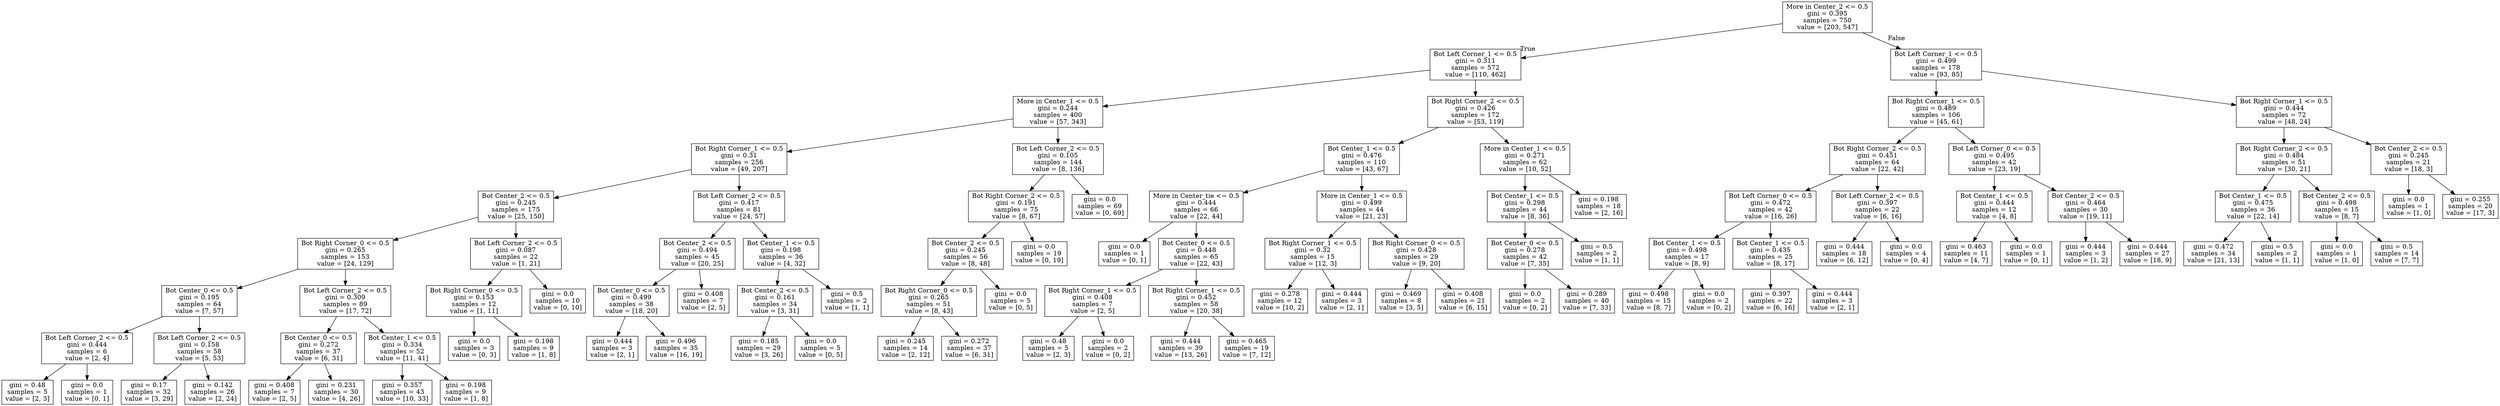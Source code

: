 digraph Tree {
node [shape=box] ;
0 [label="More in Center_2 <= 0.5\ngini = 0.395\nsamples = 750\nvalue = [203, 547]"] ;
1 [label="Bot Left Corner_1 <= 0.5\ngini = 0.311\nsamples = 572\nvalue = [110, 462]"] ;
0 -> 1 [labeldistance=2.5, labelangle=45, headlabel="True"] ;
2 [label="More in Center_1 <= 0.5\ngini = 0.244\nsamples = 400\nvalue = [57, 343]"] ;
1 -> 2 ;
3 [label="Bot Right Corner_1 <= 0.5\ngini = 0.31\nsamples = 256\nvalue = [49, 207]"] ;
2 -> 3 ;
4 [label="Bot Center_2 <= 0.5\ngini = 0.245\nsamples = 175\nvalue = [25, 150]"] ;
3 -> 4 ;
5 [label="Bot Right Corner_0 <= 0.5\ngini = 0.265\nsamples = 153\nvalue = [24, 129]"] ;
4 -> 5 ;
6 [label="Bot Center_0 <= 0.5\ngini = 0.195\nsamples = 64\nvalue = [7, 57]"] ;
5 -> 6 ;
7 [label="Bot Left Corner_2 <= 0.5\ngini = 0.444\nsamples = 6\nvalue = [2, 4]"] ;
6 -> 7 ;
8 [label="gini = 0.48\nsamples = 5\nvalue = [2, 3]"] ;
7 -> 8 ;
9 [label="gini = 0.0\nsamples = 1\nvalue = [0, 1]"] ;
7 -> 9 ;
10 [label="Bot Left Corner_2 <= 0.5\ngini = 0.158\nsamples = 58\nvalue = [5, 53]"] ;
6 -> 10 ;
11 [label="gini = 0.17\nsamples = 32\nvalue = [3, 29]"] ;
10 -> 11 ;
12 [label="gini = 0.142\nsamples = 26\nvalue = [2, 24]"] ;
10 -> 12 ;
13 [label="Bot Left Corner_2 <= 0.5\ngini = 0.309\nsamples = 89\nvalue = [17, 72]"] ;
5 -> 13 ;
14 [label="Bot Center_0 <= 0.5\ngini = 0.272\nsamples = 37\nvalue = [6, 31]"] ;
13 -> 14 ;
15 [label="gini = 0.408\nsamples = 7\nvalue = [2, 5]"] ;
14 -> 15 ;
16 [label="gini = 0.231\nsamples = 30\nvalue = [4, 26]"] ;
14 -> 16 ;
17 [label="Bot Center_1 <= 0.5\ngini = 0.334\nsamples = 52\nvalue = [11, 41]"] ;
13 -> 17 ;
18 [label="gini = 0.357\nsamples = 43\nvalue = [10, 33]"] ;
17 -> 18 ;
19 [label="gini = 0.198\nsamples = 9\nvalue = [1, 8]"] ;
17 -> 19 ;
20 [label="Bot Left Corner_2 <= 0.5\ngini = 0.087\nsamples = 22\nvalue = [1, 21]"] ;
4 -> 20 ;
21 [label="Bot Right Corner_0 <= 0.5\ngini = 0.153\nsamples = 12\nvalue = [1, 11]"] ;
20 -> 21 ;
22 [label="gini = 0.0\nsamples = 3\nvalue = [0, 3]"] ;
21 -> 22 ;
23 [label="gini = 0.198\nsamples = 9\nvalue = [1, 8]"] ;
21 -> 23 ;
24 [label="gini = 0.0\nsamples = 10\nvalue = [0, 10]"] ;
20 -> 24 ;
25 [label="Bot Left Corner_2 <= 0.5\ngini = 0.417\nsamples = 81\nvalue = [24, 57]"] ;
3 -> 25 ;
26 [label="Bot Center_2 <= 0.5\ngini = 0.494\nsamples = 45\nvalue = [20, 25]"] ;
25 -> 26 ;
27 [label="Bot Center_0 <= 0.5\ngini = 0.499\nsamples = 38\nvalue = [18, 20]"] ;
26 -> 27 ;
28 [label="gini = 0.444\nsamples = 3\nvalue = [2, 1]"] ;
27 -> 28 ;
29 [label="gini = 0.496\nsamples = 35\nvalue = [16, 19]"] ;
27 -> 29 ;
30 [label="gini = 0.408\nsamples = 7\nvalue = [2, 5]"] ;
26 -> 30 ;
31 [label="Bot Center_1 <= 0.5\ngini = 0.198\nsamples = 36\nvalue = [4, 32]"] ;
25 -> 31 ;
32 [label="Bot Center_2 <= 0.5\ngini = 0.161\nsamples = 34\nvalue = [3, 31]"] ;
31 -> 32 ;
33 [label="gini = 0.185\nsamples = 29\nvalue = [3, 26]"] ;
32 -> 33 ;
34 [label="gini = 0.0\nsamples = 5\nvalue = [0, 5]"] ;
32 -> 34 ;
35 [label="gini = 0.5\nsamples = 2\nvalue = [1, 1]"] ;
31 -> 35 ;
36 [label="Bot Left Corner_2 <= 0.5\ngini = 0.105\nsamples = 144\nvalue = [8, 136]"] ;
2 -> 36 ;
37 [label="Bot Right Corner_2 <= 0.5\ngini = 0.191\nsamples = 75\nvalue = [8, 67]"] ;
36 -> 37 ;
38 [label="Bot Center_2 <= 0.5\ngini = 0.245\nsamples = 56\nvalue = [8, 48]"] ;
37 -> 38 ;
39 [label="Bot Right Corner_0 <= 0.5\ngini = 0.265\nsamples = 51\nvalue = [8, 43]"] ;
38 -> 39 ;
40 [label="gini = 0.245\nsamples = 14\nvalue = [2, 12]"] ;
39 -> 40 ;
41 [label="gini = 0.272\nsamples = 37\nvalue = [6, 31]"] ;
39 -> 41 ;
42 [label="gini = 0.0\nsamples = 5\nvalue = [0, 5]"] ;
38 -> 42 ;
43 [label="gini = 0.0\nsamples = 19\nvalue = [0, 19]"] ;
37 -> 43 ;
44 [label="gini = 0.0\nsamples = 69\nvalue = [0, 69]"] ;
36 -> 44 ;
45 [label="Bot Right Corner_2 <= 0.5\ngini = 0.426\nsamples = 172\nvalue = [53, 119]"] ;
1 -> 45 ;
46 [label="Bot Center_1 <= 0.5\ngini = 0.476\nsamples = 110\nvalue = [43, 67]"] ;
45 -> 46 ;
47 [label="More in Center_tie <= 0.5\ngini = 0.444\nsamples = 66\nvalue = [22, 44]"] ;
46 -> 47 ;
48 [label="gini = 0.0\nsamples = 1\nvalue = [0, 1]"] ;
47 -> 48 ;
49 [label="Bot Center_0 <= 0.5\ngini = 0.448\nsamples = 65\nvalue = [22, 43]"] ;
47 -> 49 ;
50 [label="Bot Right Corner_1 <= 0.5\ngini = 0.408\nsamples = 7\nvalue = [2, 5]"] ;
49 -> 50 ;
51 [label="gini = 0.48\nsamples = 5\nvalue = [2, 3]"] ;
50 -> 51 ;
52 [label="gini = 0.0\nsamples = 2\nvalue = [0, 2]"] ;
50 -> 52 ;
53 [label="Bot Right Corner_1 <= 0.5\ngini = 0.452\nsamples = 58\nvalue = [20, 38]"] ;
49 -> 53 ;
54 [label="gini = 0.444\nsamples = 39\nvalue = [13, 26]"] ;
53 -> 54 ;
55 [label="gini = 0.465\nsamples = 19\nvalue = [7, 12]"] ;
53 -> 55 ;
56 [label="More in Center_1 <= 0.5\ngini = 0.499\nsamples = 44\nvalue = [21, 23]"] ;
46 -> 56 ;
57 [label="Bot Right Corner_1 <= 0.5\ngini = 0.32\nsamples = 15\nvalue = [12, 3]"] ;
56 -> 57 ;
58 [label="gini = 0.278\nsamples = 12\nvalue = [10, 2]"] ;
57 -> 58 ;
59 [label="gini = 0.444\nsamples = 3\nvalue = [2, 1]"] ;
57 -> 59 ;
60 [label="Bot Right Corner_0 <= 0.5\ngini = 0.428\nsamples = 29\nvalue = [9, 20]"] ;
56 -> 60 ;
61 [label="gini = 0.469\nsamples = 8\nvalue = [3, 5]"] ;
60 -> 61 ;
62 [label="gini = 0.408\nsamples = 21\nvalue = [6, 15]"] ;
60 -> 62 ;
63 [label="More in Center_1 <= 0.5\ngini = 0.271\nsamples = 62\nvalue = [10, 52]"] ;
45 -> 63 ;
64 [label="Bot Center_1 <= 0.5\ngini = 0.298\nsamples = 44\nvalue = [8, 36]"] ;
63 -> 64 ;
65 [label="Bot Center_0 <= 0.5\ngini = 0.278\nsamples = 42\nvalue = [7, 35]"] ;
64 -> 65 ;
66 [label="gini = 0.0\nsamples = 2\nvalue = [0, 2]"] ;
65 -> 66 ;
67 [label="gini = 0.289\nsamples = 40\nvalue = [7, 33]"] ;
65 -> 67 ;
68 [label="gini = 0.5\nsamples = 2\nvalue = [1, 1]"] ;
64 -> 68 ;
69 [label="gini = 0.198\nsamples = 18\nvalue = [2, 16]"] ;
63 -> 69 ;
70 [label="Bot Left Corner_1 <= 0.5\ngini = 0.499\nsamples = 178\nvalue = [93, 85]"] ;
0 -> 70 [labeldistance=2.5, labelangle=-45, headlabel="False"] ;
71 [label="Bot Right Corner_1 <= 0.5\ngini = 0.489\nsamples = 106\nvalue = [45, 61]"] ;
70 -> 71 ;
72 [label="Bot Right Corner_2 <= 0.5\ngini = 0.451\nsamples = 64\nvalue = [22, 42]"] ;
71 -> 72 ;
73 [label="Bot Left Corner_0 <= 0.5\ngini = 0.472\nsamples = 42\nvalue = [16, 26]"] ;
72 -> 73 ;
74 [label="Bot Center_1 <= 0.5\ngini = 0.498\nsamples = 17\nvalue = [8, 9]"] ;
73 -> 74 ;
75 [label="gini = 0.498\nsamples = 15\nvalue = [8, 7]"] ;
74 -> 75 ;
76 [label="gini = 0.0\nsamples = 2\nvalue = [0, 2]"] ;
74 -> 76 ;
77 [label="Bot Center_1 <= 0.5\ngini = 0.435\nsamples = 25\nvalue = [8, 17]"] ;
73 -> 77 ;
78 [label="gini = 0.397\nsamples = 22\nvalue = [6, 16]"] ;
77 -> 78 ;
79 [label="gini = 0.444\nsamples = 3\nvalue = [2, 1]"] ;
77 -> 79 ;
80 [label="Bot Left Corner_2 <= 0.5\ngini = 0.397\nsamples = 22\nvalue = [6, 16]"] ;
72 -> 80 ;
81 [label="gini = 0.444\nsamples = 18\nvalue = [6, 12]"] ;
80 -> 81 ;
82 [label="gini = 0.0\nsamples = 4\nvalue = [0, 4]"] ;
80 -> 82 ;
83 [label="Bot Left Corner_0 <= 0.5\ngini = 0.495\nsamples = 42\nvalue = [23, 19]"] ;
71 -> 83 ;
84 [label="Bot Center_1 <= 0.5\ngini = 0.444\nsamples = 12\nvalue = [4, 8]"] ;
83 -> 84 ;
85 [label="gini = 0.463\nsamples = 11\nvalue = [4, 7]"] ;
84 -> 85 ;
86 [label="gini = 0.0\nsamples = 1\nvalue = [0, 1]"] ;
84 -> 86 ;
87 [label="Bot Center_2 <= 0.5\ngini = 0.464\nsamples = 30\nvalue = [19, 11]"] ;
83 -> 87 ;
88 [label="gini = 0.444\nsamples = 3\nvalue = [1, 2]"] ;
87 -> 88 ;
89 [label="gini = 0.444\nsamples = 27\nvalue = [18, 9]"] ;
87 -> 89 ;
90 [label="Bot Right Corner_1 <= 0.5\ngini = 0.444\nsamples = 72\nvalue = [48, 24]"] ;
70 -> 90 ;
91 [label="Bot Right Corner_2 <= 0.5\ngini = 0.484\nsamples = 51\nvalue = [30, 21]"] ;
90 -> 91 ;
92 [label="Bot Center_1 <= 0.5\ngini = 0.475\nsamples = 36\nvalue = [22, 14]"] ;
91 -> 92 ;
93 [label="gini = 0.472\nsamples = 34\nvalue = [21, 13]"] ;
92 -> 93 ;
94 [label="gini = 0.5\nsamples = 2\nvalue = [1, 1]"] ;
92 -> 94 ;
95 [label="Bot Center_2 <= 0.5\ngini = 0.498\nsamples = 15\nvalue = [8, 7]"] ;
91 -> 95 ;
96 [label="gini = 0.0\nsamples = 1\nvalue = [1, 0]"] ;
95 -> 96 ;
97 [label="gini = 0.5\nsamples = 14\nvalue = [7, 7]"] ;
95 -> 97 ;
98 [label="Bot Center_2 <= 0.5\ngini = 0.245\nsamples = 21\nvalue = [18, 3]"] ;
90 -> 98 ;
99 [label="gini = 0.0\nsamples = 1\nvalue = [1, 0]"] ;
98 -> 99 ;
100 [label="gini = 0.255\nsamples = 20\nvalue = [17, 3]"] ;
98 -> 100 ;
}